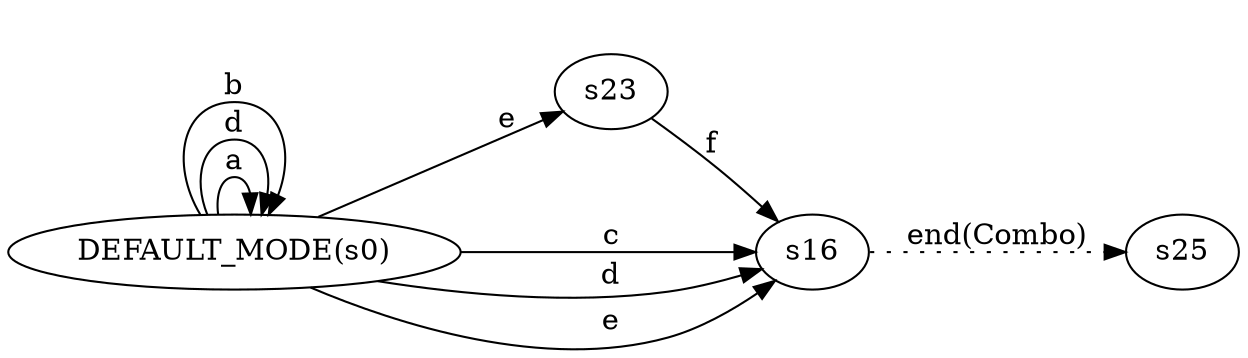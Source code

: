 digraph ATN {
  rankdir=LR;

  "DEFAULT_MODE(s0)" -> "DEFAULT_MODE(s0)" [label=a]
  "DEFAULT_MODE(s0)" -> "DEFAULT_MODE(s0)" [label=d]
  "DEFAULT_MODE(s0)" -> s23 [label=e]
  s23 -> s16 [label=f]
  s16 -> s25 [label="end(Combo)", style=dotted]
  "DEFAULT_MODE(s0)" -> "DEFAULT_MODE(s0)" [label=b]
  "DEFAULT_MODE(s0)" -> s16 [label=c]
  "DEFAULT_MODE(s0)" -> s16 [label=d]
  "DEFAULT_MODE(s0)" -> s16 [label=e]
}
